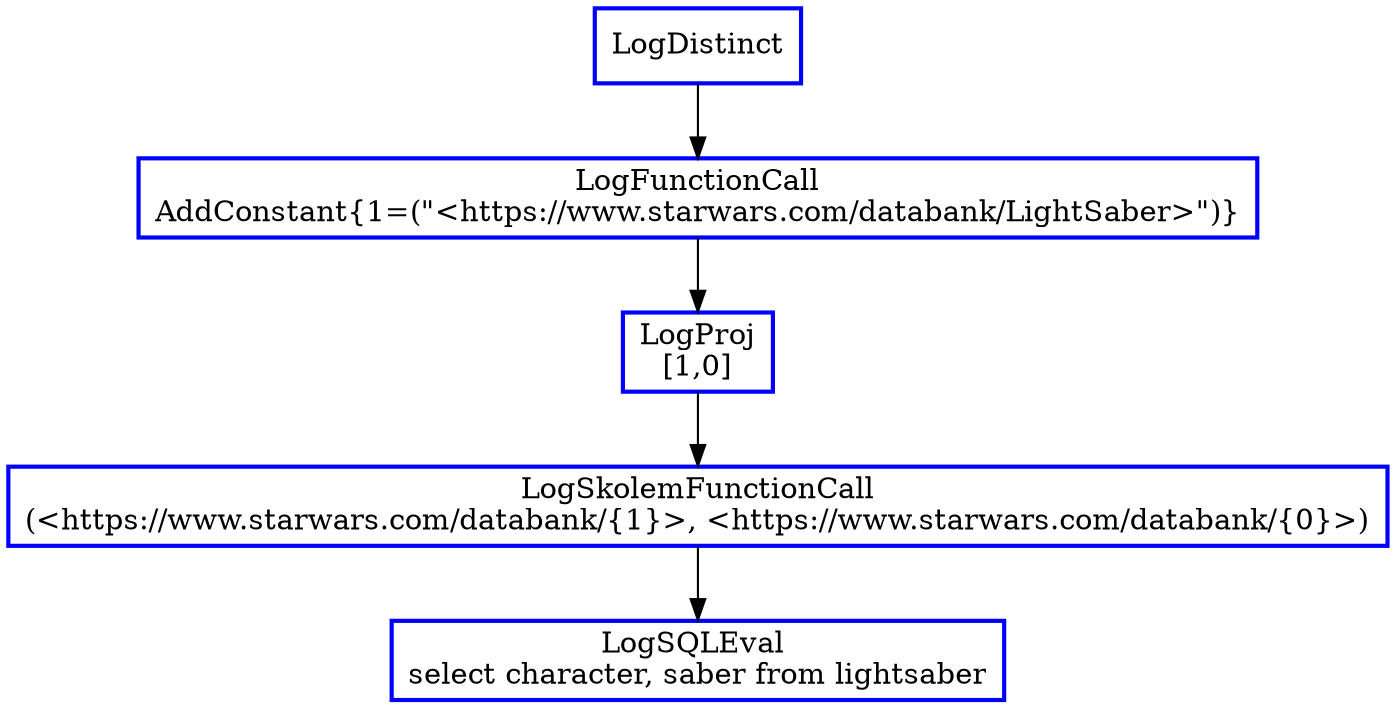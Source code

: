 digraph  g{
node [shape=rectangle, color=black, fontcolor=black, style=bold]
0 [label="LogDistinct" , color = blue] ; 
1 [label="LogFunctionCall
AddConstant{1=(\"<https://www.starwars.com/databank/LightSaber>\")}" , color = blue] ; 
0 -> 1 ; 
2 [label="LogProj
[1,0]" , color = blue] ; 
1 -> 2 ; 
3 [label="LogSkolemFunctionCall
(<https://www.starwars.com/databank/{1}>, <https://www.starwars.com/databank/{0}>)" , color = blue] ; 
2 -> 3 ; 
4 [label="LogSQLEval 
select character, saber from lightsaber", color = blue] ; 
3 -> 4 ; 
}

